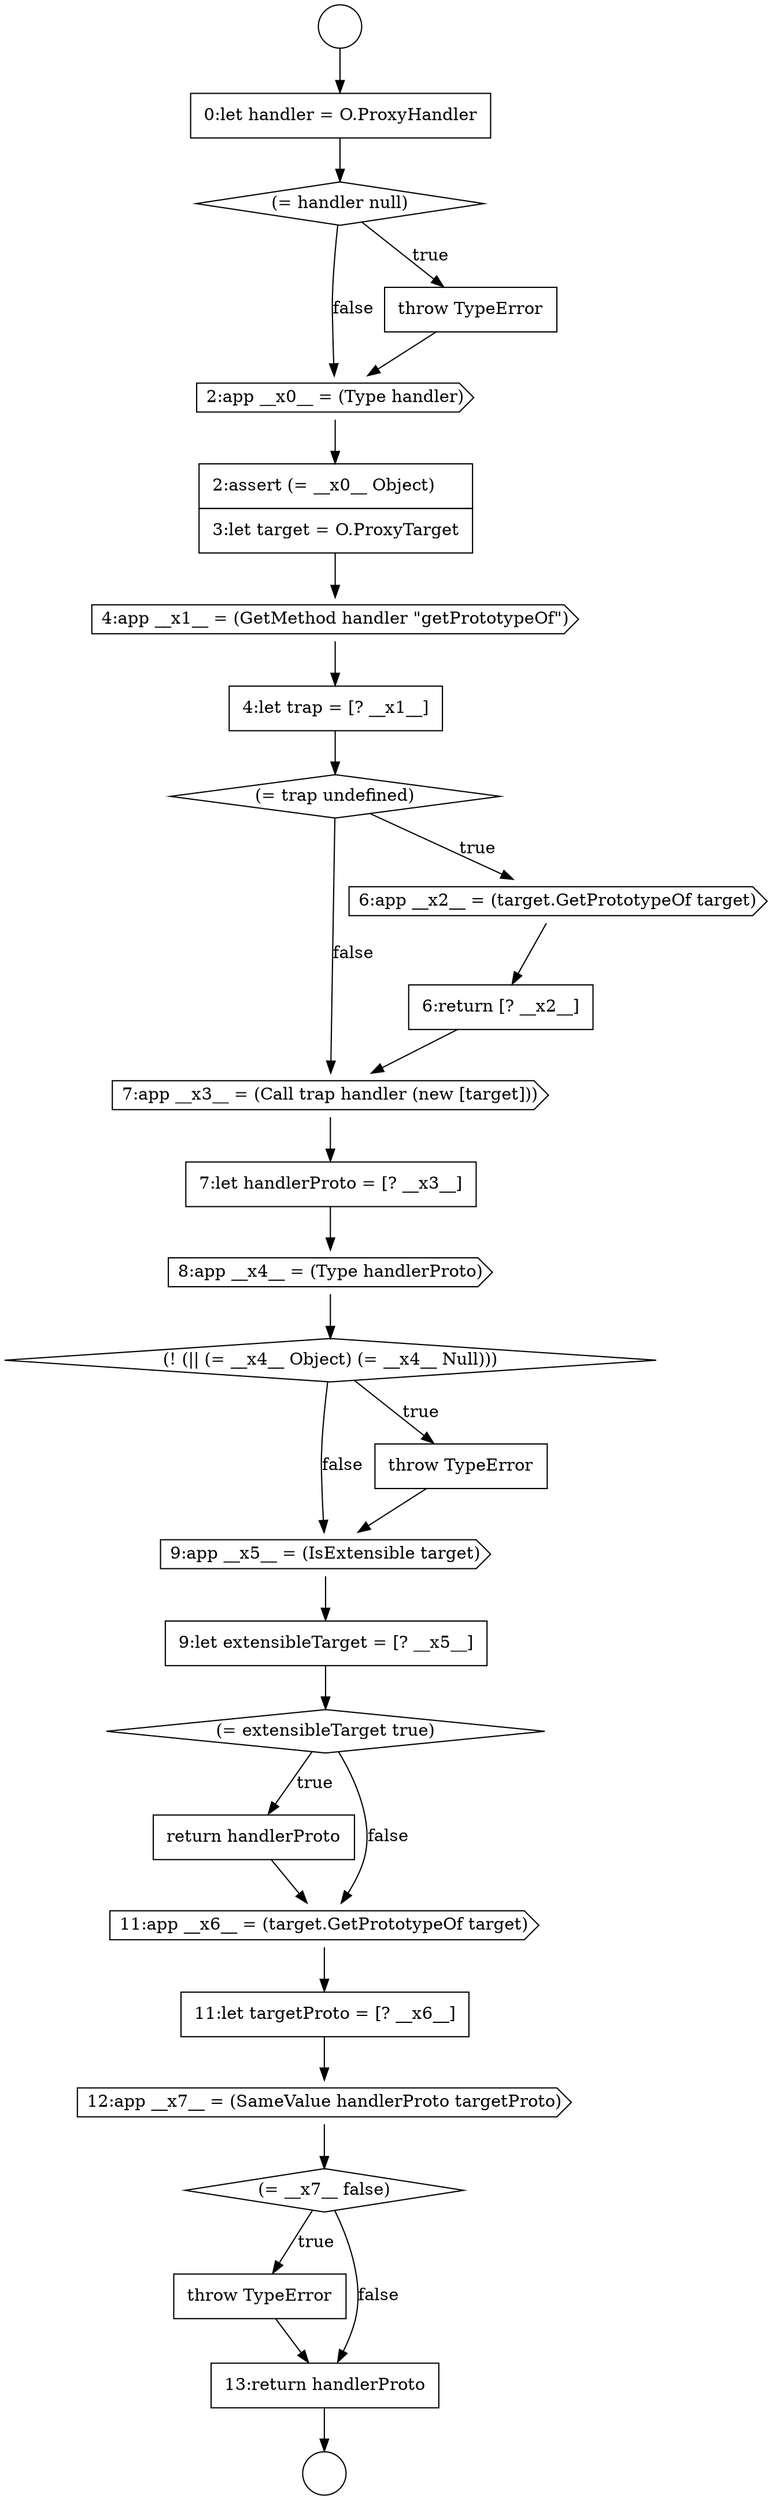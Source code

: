 digraph {
  node2880 [shape=cds, label=<<font color="black">8:app __x4__ = (Type handlerProto)</font>> color="black" fillcolor="white" style=filled]
  node2884 [shape=none, margin=0, label=<<font color="black">
    <table border="0" cellborder="1" cellspacing="0" cellpadding="10">
      <tr><td align="left">9:let extensibleTarget = [? __x5__]</td></tr>
    </table>
  </font>> color="black" fillcolor="white" style=filled]
  node2890 [shape=diamond, label=<<font color="black">(= __x7__ false)</font>> color="black" fillcolor="white" style=filled]
  node2883 [shape=cds, label=<<font color="black">9:app __x5__ = (IsExtensible target)</font>> color="black" fillcolor="white" style=filled]
  node2891 [shape=none, margin=0, label=<<font color="black">
    <table border="0" cellborder="1" cellspacing="0" cellpadding="10">
      <tr><td align="left">throw TypeError</td></tr>
    </table>
  </font>> color="black" fillcolor="white" style=filled]
  node2871 [shape=cds, label=<<font color="black">2:app __x0__ = (Type handler)</font>> color="black" fillcolor="white" style=filled]
  node2874 [shape=none, margin=0, label=<<font color="black">
    <table border="0" cellborder="1" cellspacing="0" cellpadding="10">
      <tr><td align="left">4:let trap = [? __x1__]</td></tr>
    </table>
  </font>> color="black" fillcolor="white" style=filled]
  node2867 [shape=circle label=" " color="black" fillcolor="white" style=filled]
  node2878 [shape=cds, label=<<font color="black">7:app __x3__ = (Call trap handler (new [target]))</font>> color="black" fillcolor="white" style=filled]
  node2892 [shape=none, margin=0, label=<<font color="black">
    <table border="0" cellborder="1" cellspacing="0" cellpadding="10">
      <tr><td align="left">13:return handlerProto</td></tr>
    </table>
  </font>> color="black" fillcolor="white" style=filled]
  node2889 [shape=cds, label=<<font color="black">12:app __x7__ = (SameValue handlerProto targetProto)</font>> color="black" fillcolor="white" style=filled]
  node2876 [shape=cds, label=<<font color="black">6:app __x2__ = (target.GetPrototypeOf target)</font>> color="black" fillcolor="white" style=filled]
  node2886 [shape=none, margin=0, label=<<font color="black">
    <table border="0" cellborder="1" cellspacing="0" cellpadding="10">
      <tr><td align="left">return handlerProto</td></tr>
    </table>
  </font>> color="black" fillcolor="white" style=filled]
  node2869 [shape=diamond, label=<<font color="black">(= handler null)</font>> color="black" fillcolor="white" style=filled]
  node2873 [shape=cds, label=<<font color="black">4:app __x1__ = (GetMethod handler &quot;getPrototypeOf&quot;)</font>> color="black" fillcolor="white" style=filled]
  node2872 [shape=none, margin=0, label=<<font color="black">
    <table border="0" cellborder="1" cellspacing="0" cellpadding="10">
      <tr><td align="left">2:assert (= __x0__ Object)</td></tr>
      <tr><td align="left">3:let target = O.ProxyTarget</td></tr>
    </table>
  </font>> color="black" fillcolor="white" style=filled]
  node2877 [shape=none, margin=0, label=<<font color="black">
    <table border="0" cellborder="1" cellspacing="0" cellpadding="10">
      <tr><td align="left">6:return [? __x2__]</td></tr>
    </table>
  </font>> color="black" fillcolor="white" style=filled]
  node2868 [shape=none, margin=0, label=<<font color="black">
    <table border="0" cellborder="1" cellspacing="0" cellpadding="10">
      <tr><td align="left">0:let handler = O.ProxyHandler</td></tr>
    </table>
  </font>> color="black" fillcolor="white" style=filled]
  node2888 [shape=none, margin=0, label=<<font color="black">
    <table border="0" cellborder="1" cellspacing="0" cellpadding="10">
      <tr><td align="left">11:let targetProto = [? __x6__]</td></tr>
    </table>
  </font>> color="black" fillcolor="white" style=filled]
  node2882 [shape=none, margin=0, label=<<font color="black">
    <table border="0" cellborder="1" cellspacing="0" cellpadding="10">
      <tr><td align="left">throw TypeError</td></tr>
    </table>
  </font>> color="black" fillcolor="white" style=filled]
  node2875 [shape=diamond, label=<<font color="black">(= trap undefined)</font>> color="black" fillcolor="white" style=filled]
  node2885 [shape=diamond, label=<<font color="black">(= extensibleTarget true)</font>> color="black" fillcolor="white" style=filled]
  node2870 [shape=none, margin=0, label=<<font color="black">
    <table border="0" cellborder="1" cellspacing="0" cellpadding="10">
      <tr><td align="left">throw TypeError</td></tr>
    </table>
  </font>> color="black" fillcolor="white" style=filled]
  node2879 [shape=none, margin=0, label=<<font color="black">
    <table border="0" cellborder="1" cellspacing="0" cellpadding="10">
      <tr><td align="left">7:let handlerProto = [? __x3__]</td></tr>
    </table>
  </font>> color="black" fillcolor="white" style=filled]
  node2881 [shape=diamond, label=<<font color="black">(! (|| (= __x4__ Object) (= __x4__ Null)))</font>> color="black" fillcolor="white" style=filled]
  node2887 [shape=cds, label=<<font color="black">11:app __x6__ = (target.GetPrototypeOf target)</font>> color="black" fillcolor="white" style=filled]
  node2866 [shape=circle label=" " color="black" fillcolor="white" style=filled]
  node2876 -> node2877 [ color="black"]
  node2887 -> node2888 [ color="black"]
  node2868 -> node2869 [ color="black"]
  node2877 -> node2878 [ color="black"]
  node2869 -> node2870 [label=<<font color="black">true</font>> color="black"]
  node2869 -> node2871 [label=<<font color="black">false</font>> color="black"]
  node2885 -> node2886 [label=<<font color="black">true</font>> color="black"]
  node2885 -> node2887 [label=<<font color="black">false</font>> color="black"]
  node2873 -> node2874 [ color="black"]
  node2871 -> node2872 [ color="black"]
  node2872 -> node2873 [ color="black"]
  node2884 -> node2885 [ color="black"]
  node2886 -> node2887 [ color="black"]
  node2870 -> node2871 [ color="black"]
  node2866 -> node2868 [ color="black"]
  node2878 -> node2879 [ color="black"]
  node2880 -> node2881 [ color="black"]
  node2883 -> node2884 [ color="black"]
  node2891 -> node2892 [ color="black"]
  node2888 -> node2889 [ color="black"]
  node2879 -> node2880 [ color="black"]
  node2874 -> node2875 [ color="black"]
  node2889 -> node2890 [ color="black"]
  node2892 -> node2867 [ color="black"]
  node2882 -> node2883 [ color="black"]
  node2890 -> node2891 [label=<<font color="black">true</font>> color="black"]
  node2890 -> node2892 [label=<<font color="black">false</font>> color="black"]
  node2875 -> node2876 [label=<<font color="black">true</font>> color="black"]
  node2875 -> node2878 [label=<<font color="black">false</font>> color="black"]
  node2881 -> node2882 [label=<<font color="black">true</font>> color="black"]
  node2881 -> node2883 [label=<<font color="black">false</font>> color="black"]
}
